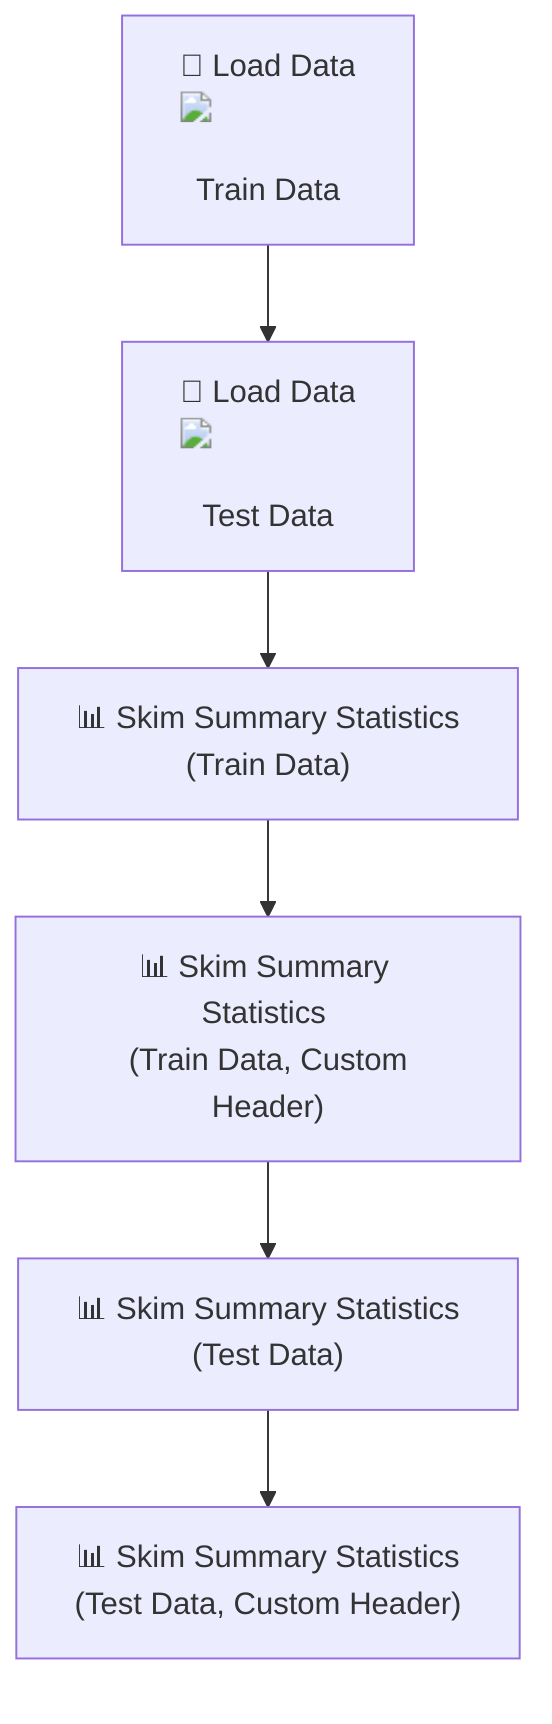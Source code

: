 graph TD;
    A["📂 Load Data <img src='../input/titanic/train.csv' /> <br/> Train Data"] --> B["📂 Load Data <img src='../input/titanic/test.csv' /> <br/> Test Data"];
    B --> C["📊 Skim Summary Statistics <br/> (Train Data)"];
    C --> D["📊 Skim Summary Statistics <br/> (Train Data, Custom Header)"];
    D --> E["📊 Skim Summary Statistics <br/> (Test Data)"];
    E --> F["📊 Skim Summary Statistics <br/> (Test Data, Custom Header)"];